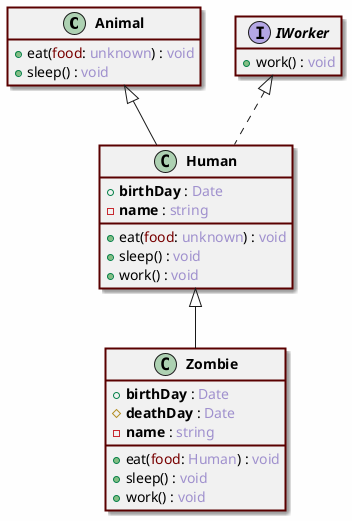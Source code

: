@startuml
hide empty fields
hide empty methods
skinparam Shadowing true
skinparam BackgroundColor fefefe
skinparam ClassBorderColor 5a0000
skinparam ClassBorderThickness 2
skinparam RoundCorner 0
skinparam ClassFontStyle bold

class Animal {
  +eat(<color:780000>food</color>: <color:26009966>unknown</color>) : <color:26009966>void</color>
  +sleep() : <color:26009966>void</color>
}

interface IWorker {
  +work() : <color:26009966>void</color>
}

class Human {
  +<b>birthDay</b> : <color:26009966>Date</color>
  -<b>name</b> : <color:26009966>string</color>
  +eat(<color:780000>food</color>: <color:26009966>unknown</color>) : <color:26009966>void</color>
  +sleep() : <color:26009966>void</color>
  +work() : <color:26009966>void</color>
}

class Zombie {
  +<b>birthDay</b> : <color:26009966>Date</color>
  #<b>deathDay</b> : <color:26009966>Date</color>
  -<b>name</b> : <color:26009966>string</color>
  +eat(<color:780000>food</color>: <color:26009966>Human</color>) : <color:26009966>void</color>
  +sleep() : <color:26009966>void</color>
  +work() : <color:26009966>void</color>
}

Animal <|-- Human

IWorker <|.. Human

Human <|-- Zombie
@enduml